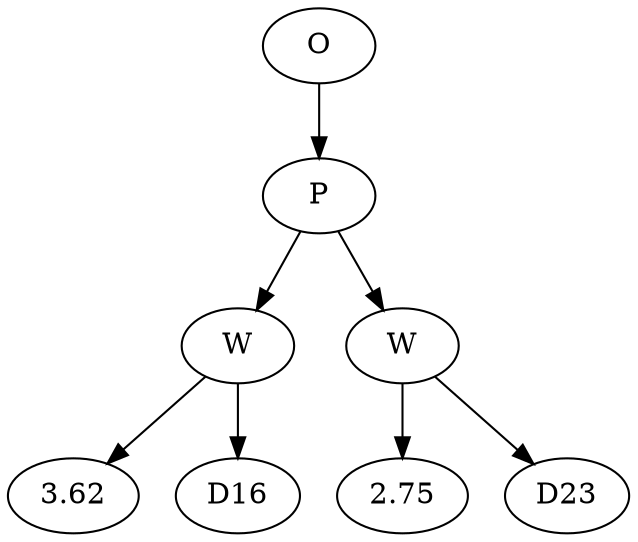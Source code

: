 // Tree
digraph {
	1126730 [label=O]
	1126729 [label=P]
	1126730 -> 1126729
	1126723 [label=W]
	1126729 -> 1126723
	1126724 [label=3.62]
	1126723 -> 1126724
	1126725 [label=D16]
	1126723 -> 1126725
	1126726 [label=W]
	1126729 -> 1126726
	1126727 [label=2.75]
	1126726 -> 1126727
	1126728 [label=D23]
	1126726 -> 1126728
}

